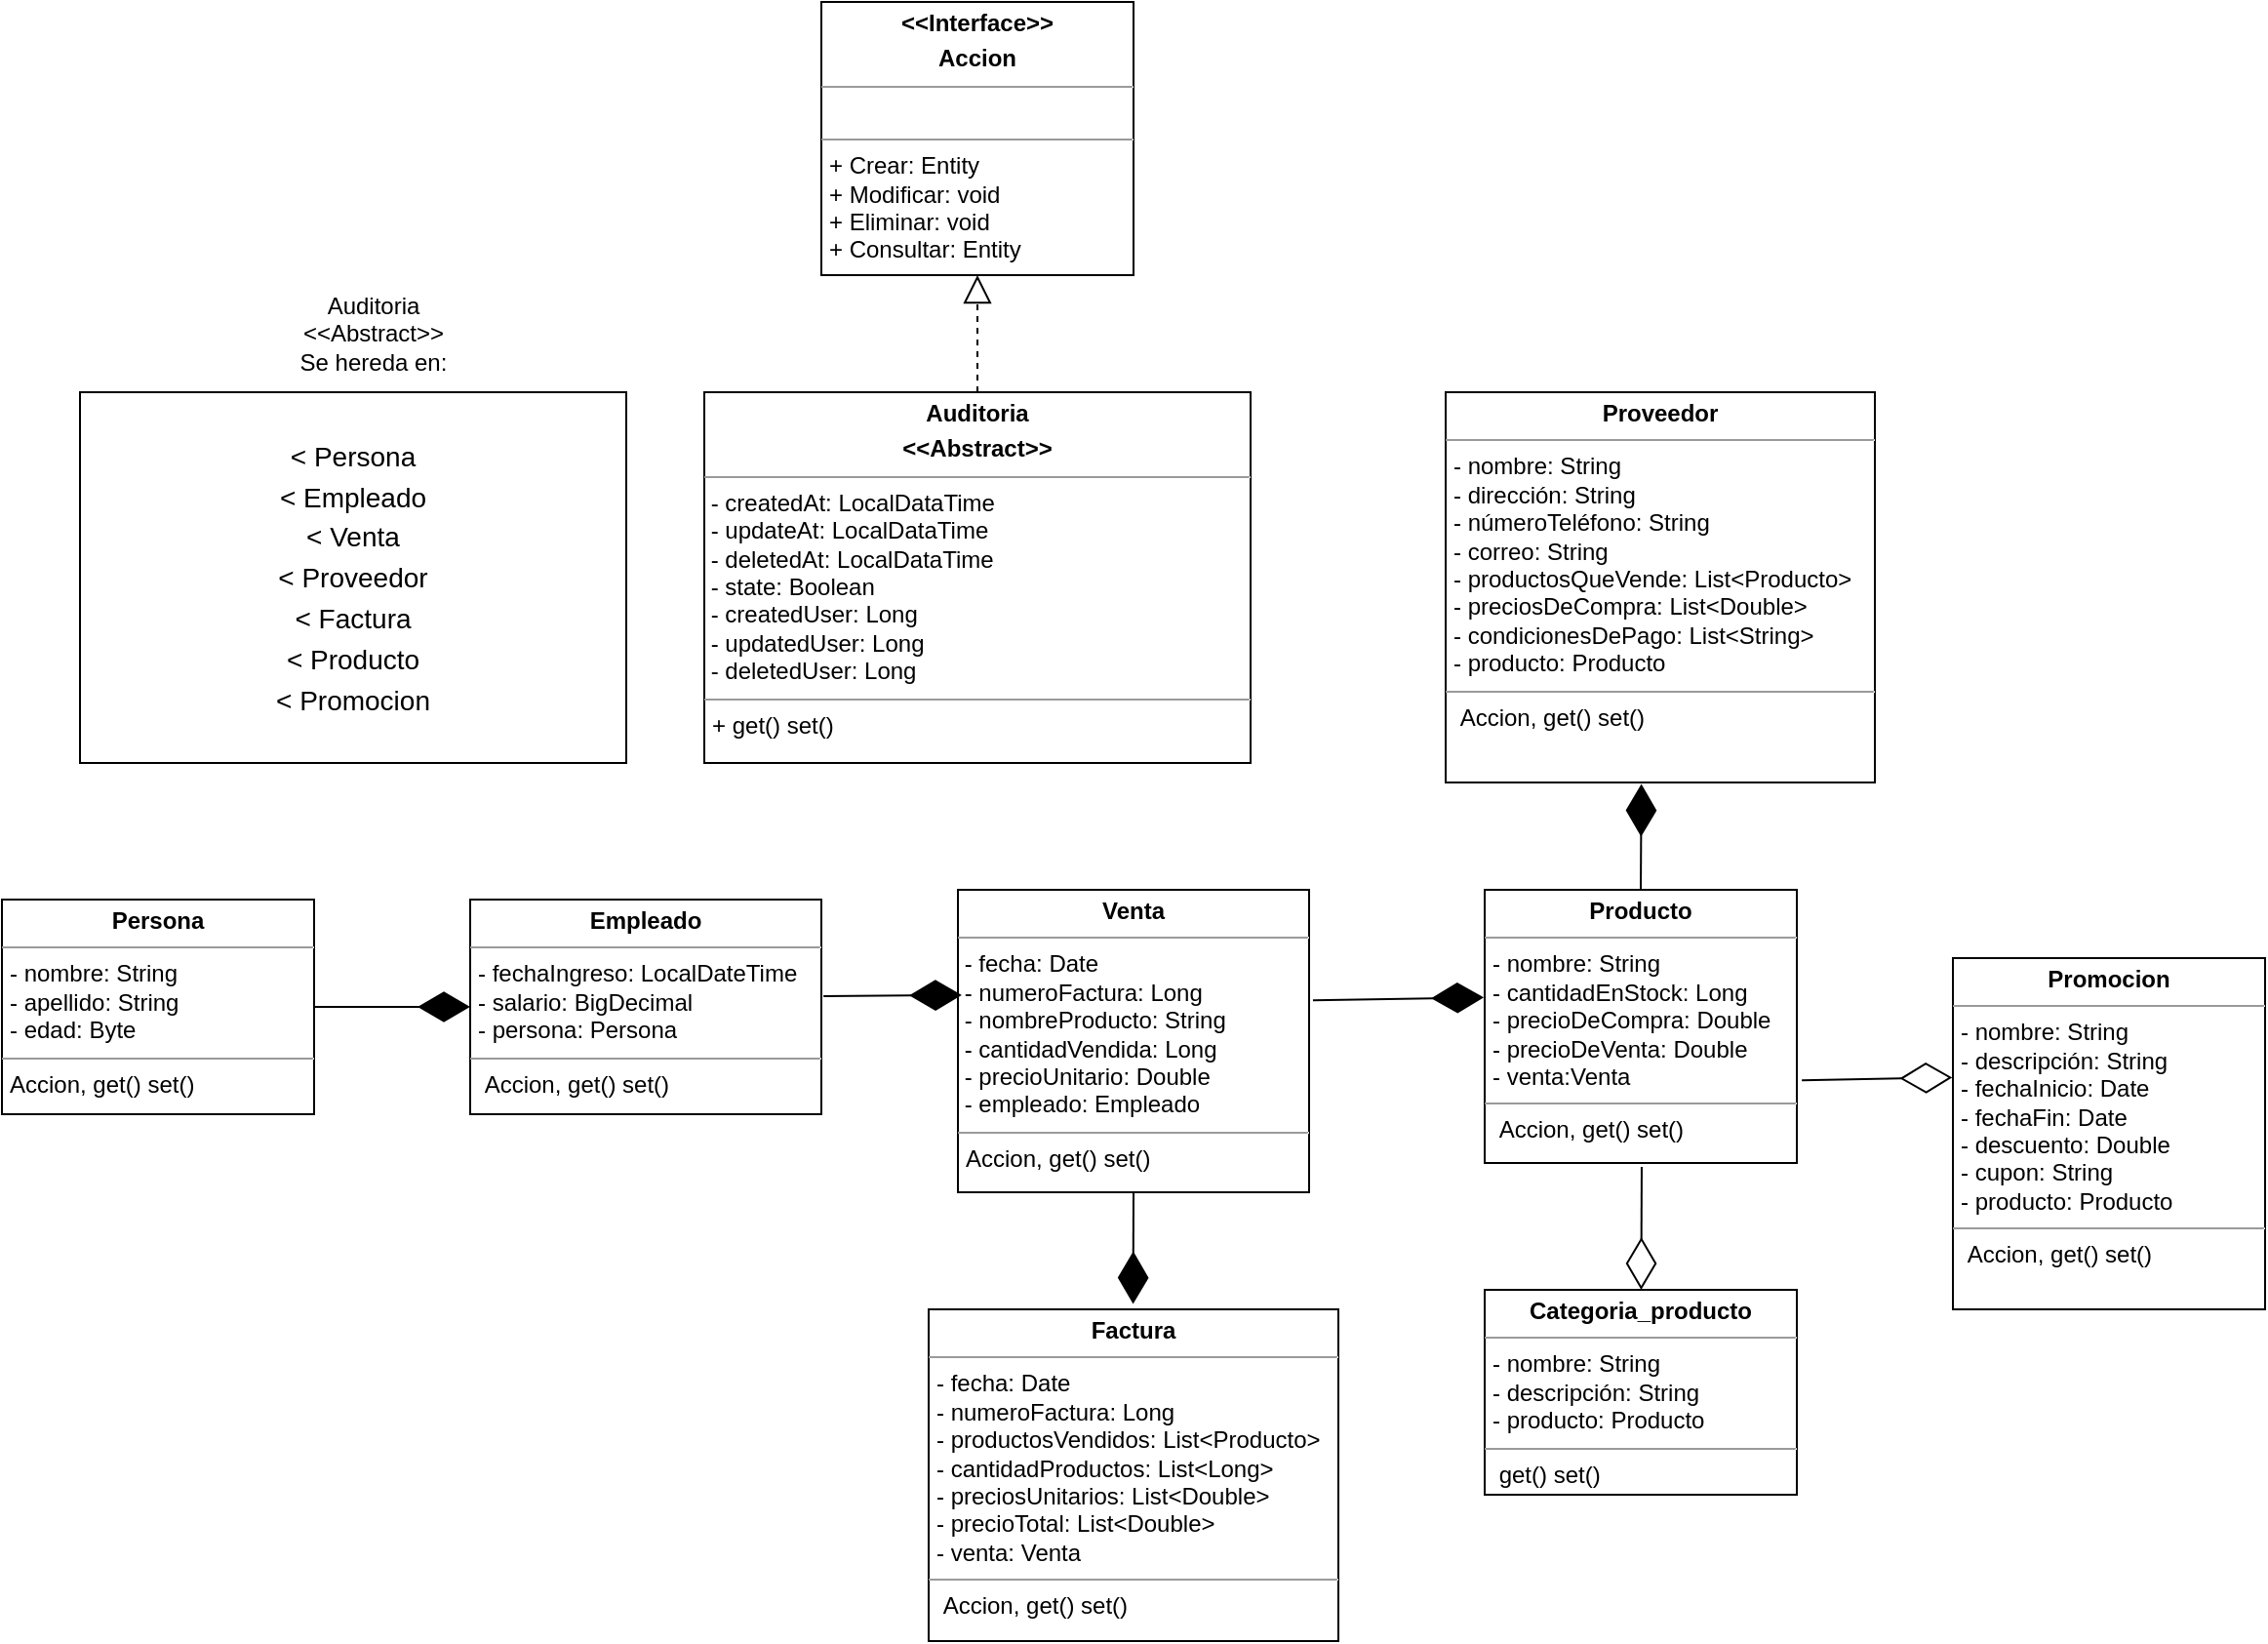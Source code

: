 <mxfile version="21.7.1" type="device">
  <diagram name="Página-1" id="4GcUxK1dPRSd9ja28RKR">
    <mxGraphModel dx="1646" dy="1608" grid="1" gridSize="10" guides="1" tooltips="1" connect="1" arrows="1" fold="1" page="1" pageScale="1" pageWidth="827" pageHeight="1169" math="0" shadow="0">
      <root>
        <mxCell id="0" />
        <mxCell id="1" parent="0" />
        <mxCell id="M27mCfy6WkDgeA-iICXA-1" value="&lt;p style=&quot;margin:0px;margin-top:4px;text-align:center;&quot;&gt;&lt;b&gt;Factura&lt;/b&gt;&lt;/p&gt;&lt;hr size=&quot;1&quot;&gt;&lt;p style=&quot;margin:0px;margin-left:4px;&quot;&gt;- fecha: Date&lt;br&gt;- numeroFactura: Long&lt;br&gt;- productosVendidos: List&amp;lt;Producto&amp;gt;&lt;br&gt;- cantidadProductos: List&amp;lt;Long&amp;gt;&lt;br&gt;- preciosUnitarios: List&amp;lt;Double&amp;gt;&lt;br&gt;- precioTotal: List&amp;lt;Double&amp;gt;&lt;br&gt;&lt;/p&gt;&lt;p style=&quot;margin:0px;margin-left:4px;&quot;&gt;- venta: Venta&lt;/p&gt;&lt;hr size=&quot;1&quot;&gt;&lt;p style=&quot;margin:0px;margin-left:4px;&quot;&gt;&amp;nbsp;Accion, get() set()&lt;br&gt;&lt;/p&gt;" style="verticalAlign=top;align=left;overflow=fill;fontSize=12;fontFamily=Helvetica;html=1;whiteSpace=wrap;" parent="1" vertex="1">
          <mxGeometry x="-105" y="560" width="210" height="170" as="geometry" />
        </mxCell>
        <mxCell id="M27mCfy6WkDgeA-iICXA-2" value="&lt;p style=&quot;margin:0px;margin-top:4px;text-align:center;&quot;&gt;&lt;b&gt;Producto&lt;/b&gt;&lt;/p&gt;&lt;hr size=&quot;1&quot;&gt;&lt;p style=&quot;margin:0px;margin-left:4px;&quot;&gt;- nombre: String&lt;br&gt;- cantidadEnStock: Long&lt;br&gt;- precioDeCompra: Double&lt;br&gt;- precioDeVenta: Double&lt;br&gt;&lt;/p&gt;&lt;p style=&quot;margin:0px;margin-left:4px;&quot;&gt;- venta:Venta&lt;/p&gt;&lt;hr size=&quot;1&quot;&gt;&lt;p style=&quot;margin:0px;margin-left:4px;&quot;&gt;&amp;nbsp;Accion, get() set()&lt;br&gt;&lt;/p&gt;" style="verticalAlign=top;align=left;overflow=fill;fontSize=12;fontFamily=Helvetica;html=1;whiteSpace=wrap;" parent="1" vertex="1">
          <mxGeometry x="180" y="345" width="160" height="140" as="geometry" />
        </mxCell>
        <mxCell id="M27mCfy6WkDgeA-iICXA-3" value="&lt;p style=&quot;margin:0px;margin-top:4px;text-align:center;&quot;&gt;&lt;b&gt;Venta&lt;/b&gt;&lt;/p&gt;&lt;hr size=&quot;1&quot;&gt;&lt;p style=&quot;margin:0px;margin-left:4px;&quot;&gt;&lt;/p&gt;&amp;nbsp;- fecha: Date&lt;br&gt;&amp;nbsp;- numeroFactura: Long&lt;br&gt;&amp;nbsp;- nombreProducto: String&lt;br&gt;&amp;nbsp;- cantidadVendida: Long&lt;br&gt;&amp;nbsp;- precioUnitario: Double&lt;br&gt;&amp;nbsp;- empleado: Empleado&lt;br&gt;&lt;hr size=&quot;1&quot;&gt;&lt;p style=&quot;margin:0px;margin-left:4px;&quot;&gt;Accion, get() set()&lt;br&gt;&lt;/p&gt;" style="verticalAlign=top;align=left;overflow=fill;fontSize=12;fontFamily=Helvetica;html=1;whiteSpace=wrap;" parent="1" vertex="1">
          <mxGeometry x="-90" y="345" width="180" height="155" as="geometry" />
        </mxCell>
        <mxCell id="M27mCfy6WkDgeA-iICXA-4" value="&lt;p style=&quot;margin:0px;margin-top:4px;text-align:center;&quot;&gt;&lt;b&gt;Proveedor&lt;/b&gt;&lt;/p&gt;&lt;hr size=&quot;1&quot;&gt;&lt;p style=&quot;margin:0px;margin-left:4px;&quot;&gt;&lt;span style=&quot;background-color: initial;&quot;&gt;- nombre: String&lt;br&gt;- dirección: String&lt;br&gt;- númeroTeléfono: String&lt;br&gt;- correo: String&lt;br&gt;- productosQueVende: List&amp;lt;Producto&amp;gt;&lt;br&gt;- preciosDeCompra: List&amp;lt;Double&amp;gt;&lt;br&gt;- condicionesDePago: List&amp;lt;String&amp;gt;&lt;/span&gt;&lt;/p&gt;&lt;p style=&quot;margin:0px;margin-left:4px;&quot;&gt;&lt;span style=&quot;background-color: initial;&quot;&gt;- producto: Producto&lt;/span&gt;&lt;/p&gt;&lt;hr size=&quot;1&quot;&gt;&lt;p style=&quot;margin:0px;margin-left:4px;&quot;&gt;&amp;nbsp;Accion, get() set()&lt;br&gt;&lt;/p&gt;" style="verticalAlign=top;align=left;overflow=fill;fontSize=12;fontFamily=Helvetica;html=1;whiteSpace=wrap;" parent="1" vertex="1">
          <mxGeometry x="160" y="90" width="220" height="200" as="geometry" />
        </mxCell>
        <mxCell id="M27mCfy6WkDgeA-iICXA-5" value="&lt;p style=&quot;margin:0px;margin-top:4px;text-align:center;&quot;&gt;&lt;b&gt;Categoria_producto&lt;/b&gt;&lt;/p&gt;&lt;hr size=&quot;1&quot;&gt;&lt;p style=&quot;margin:0px;margin-left:4px;&quot;&gt;&lt;span style=&quot;background-color: initial;&quot;&gt;- nombre: String&lt;br&gt;- descripción: String&lt;/span&gt;&lt;/p&gt;&lt;p style=&quot;margin:0px;margin-left:4px;&quot;&gt;- producto: Producto&lt;/p&gt;&lt;hr size=&quot;1&quot;&gt;&lt;p style=&quot;margin:0px;margin-left:4px;&quot;&gt;&amp;nbsp;get() set()&lt;br&gt;&lt;/p&gt;" style="verticalAlign=top;align=left;overflow=fill;fontSize=12;fontFamily=Helvetica;html=1;whiteSpace=wrap;" parent="1" vertex="1">
          <mxGeometry x="180" y="550" width="160" height="105" as="geometry" />
        </mxCell>
        <mxCell id="M27mCfy6WkDgeA-iICXA-6" value="&lt;p style=&quot;margin:0px;margin-top:4px;text-align:center;&quot;&gt;&lt;b&gt;Promocion&lt;/b&gt;&lt;/p&gt;&lt;hr size=&quot;1&quot;&gt;&lt;p style=&quot;margin:0px;margin-left:4px;&quot;&gt;&lt;span style=&quot;background-color: initial;&quot;&gt;- nombre: String&lt;/span&gt;&lt;br&gt;&lt;/p&gt;&lt;p style=&quot;margin:0px;margin-left:4px;&quot;&gt;- descripción: String&lt;br&gt;- fechaInicio: Date&lt;br&gt;- fechaFin: Date&lt;br&gt;- descuento: Double&lt;br&gt;- cupon: String&lt;br&gt;&lt;/p&gt;&lt;p style=&quot;margin:0px;margin-left:4px;&quot;&gt;- producto: Producto&lt;/p&gt;&lt;hr size=&quot;1&quot;&gt;&lt;p style=&quot;margin:0px;margin-left:4px;&quot;&gt;&amp;nbsp;Accion, get() set()&lt;br&gt;&lt;/p&gt;" style="verticalAlign=top;align=left;overflow=fill;fontSize=12;fontFamily=Helvetica;html=1;whiteSpace=wrap;" parent="1" vertex="1">
          <mxGeometry x="420" y="380" width="160" height="180" as="geometry" />
        </mxCell>
        <mxCell id="M27mCfy6WkDgeA-iICXA-14" value="" style="endArrow=diamondThin;endFill=1;endSize=24;html=1;rounded=0;entryX=0.456;entryY=1.004;entryDx=0;entryDy=0;exitX=0.5;exitY=0;exitDx=0;exitDy=0;entryPerimeter=0;" parent="1" source="M27mCfy6WkDgeA-iICXA-2" target="M27mCfy6WkDgeA-iICXA-4" edge="1">
          <mxGeometry width="160" relative="1" as="geometry">
            <mxPoint x="269" y="580" as="sourcePoint" />
            <mxPoint x="430" y="550" as="targetPoint" />
          </mxGeometry>
        </mxCell>
        <mxCell id="zpc9F8b33lmd0Hfrzcb6-1" value="&lt;p style=&quot;margin:0px;margin-top:4px;text-align:center;&quot;&gt;&lt;b&gt;Auditoria&lt;/b&gt;&lt;/p&gt;&lt;p style=&quot;margin:0px;margin-top:4px;text-align:center;&quot;&gt;&lt;b&gt;&amp;lt;&amp;lt;Abstract&amp;gt;&amp;gt;&lt;/b&gt;&lt;/p&gt;&lt;hr size=&quot;1&quot;&gt;&lt;p style=&quot;margin:0px;margin-left:4px;&quot;&gt;&lt;/p&gt;&amp;nbsp;- createdAt: LocalDataTime&lt;br&gt;&amp;nbsp;- updateAt: LocalDataTime&lt;br&gt;&amp;nbsp;- deletedAt: LocalDataTime&lt;br&gt;&amp;nbsp;- state: Boolean&lt;br&gt;&amp;nbsp;- createdUser: Long&lt;br&gt;&amp;nbsp;- updatedUser: Long&lt;br&gt;&amp;nbsp;- deletedUser: Long&lt;hr size=&quot;1&quot;&gt;&lt;p style=&quot;margin:0px;margin-left:4px;&quot;&gt;+ get() set()&lt;br&gt;&lt;/p&gt;" style="verticalAlign=top;align=left;overflow=fill;fontSize=12;fontFamily=Helvetica;html=1;whiteSpace=wrap;" parent="1" vertex="1">
          <mxGeometry x="-220" y="90" width="280" height="190" as="geometry" />
        </mxCell>
        <mxCell id="zpc9F8b33lmd0Hfrzcb6-2" value="&lt;p style=&quot;margin:0px;margin-top:4px;text-align:center;&quot;&gt;&lt;b&gt;&amp;lt;&amp;lt;Interface&amp;gt;&amp;gt;&lt;/b&gt;&lt;/p&gt;&lt;p style=&quot;margin:0px;margin-top:4px;text-align:center;&quot;&gt;&lt;b&gt;Accion&lt;/b&gt;&lt;/p&gt;&lt;hr size=&quot;1&quot;&gt;&lt;p style=&quot;margin:0px;margin-left:4px;&quot;&gt;&lt;br&gt;&lt;/p&gt;&lt;hr size=&quot;1&quot;&gt;&lt;p style=&quot;margin:0px;margin-left:4px;&quot;&gt;+ Crear: Entity&amp;nbsp;&lt;/p&gt;&lt;p style=&quot;margin:0px;margin-left:4px;&quot;&gt;+ Modificar: void&amp;nbsp;&lt;/p&gt;&lt;p style=&quot;margin:0px;margin-left:4px;&quot;&gt;+ Eliminar: void&amp;nbsp;&lt;/p&gt;&lt;p style=&quot;margin:0px;margin-left:4px;&quot;&gt;+ Consultar: Entity&lt;br&gt;&lt;/p&gt;" style="verticalAlign=top;align=left;overflow=fill;fontSize=12;fontFamily=Helvetica;html=1;whiteSpace=wrap;" parent="1" vertex="1">
          <mxGeometry x="-160" y="-110" width="160" height="140" as="geometry" />
        </mxCell>
        <mxCell id="zpc9F8b33lmd0Hfrzcb6-3" value="&lt;p style=&quot;margin:0px;margin-top:4px;text-align:center;&quot;&gt;&lt;b&gt;Empleado&lt;/b&gt;&lt;/p&gt;&lt;hr size=&quot;1&quot;&gt;&lt;p style=&quot;margin:0px;margin-left:4px;&quot;&gt;- fechaIngreso: LocalDateTime&lt;br style=&quot;border-color: var(--border-color);&quot;&gt;- salario: BigDecimal&lt;br style=&quot;border-color: var(--border-color);&quot;&gt;- persona: Persona&lt;br&gt;&lt;/p&gt;&lt;hr size=&quot;1&quot;&gt;&lt;p style=&quot;margin:0px;margin-left:4px;&quot;&gt;&amp;nbsp;Accion, get() set()&lt;br&gt;&lt;/p&gt;" style="verticalAlign=top;align=left;overflow=fill;fontSize=12;fontFamily=Helvetica;html=1;whiteSpace=wrap;" parent="1" vertex="1">
          <mxGeometry x="-340" y="350" width="180" height="110" as="geometry" />
        </mxCell>
        <mxCell id="zpc9F8b33lmd0Hfrzcb6-4" value="&lt;p style=&quot;margin:0px;margin-top:4px;text-align:center;&quot;&gt;&lt;b&gt;Persona&lt;/b&gt;&lt;/p&gt;&lt;hr size=&quot;1&quot;&gt;&lt;p style=&quot;margin:0px;margin-left:4px;&quot;&gt;- nombre: String&lt;br&gt;- apellido: String&lt;br style=&quot;border-color: var(--border-color);&quot;&gt;- edad: Byte&lt;br&gt;&lt;/p&gt;&lt;hr size=&quot;1&quot;&gt;&lt;p style=&quot;margin:0px;margin-left:4px;&quot;&gt;Accion, get() set()&lt;br&gt;&lt;/p&gt;" style="verticalAlign=top;align=left;overflow=fill;fontSize=12;fontFamily=Helvetica;html=1;whiteSpace=wrap;" parent="1" vertex="1">
          <mxGeometry x="-580" y="350" width="160" height="110" as="geometry" />
        </mxCell>
        <mxCell id="zpc9F8b33lmd0Hfrzcb6-6" value="" style="endArrow=diamondThin;endFill=1;endSize=24;html=1;rounded=0;entryX=0;entryY=0.5;entryDx=0;entryDy=0;exitX=1;exitY=0.5;exitDx=0;exitDy=0;" parent="1" source="zpc9F8b33lmd0Hfrzcb6-4" target="zpc9F8b33lmd0Hfrzcb6-3" edge="1">
          <mxGeometry width="160" relative="1" as="geometry">
            <mxPoint x="-390.42" y="415" as="sourcePoint" />
            <mxPoint x="-390.42" y="360" as="targetPoint" />
          </mxGeometry>
        </mxCell>
        <mxCell id="zpc9F8b33lmd0Hfrzcb6-7" value="" style="endArrow=diamondThin;endFill=1;endSize=24;html=1;rounded=0;entryX=0.011;entryY=0.348;entryDx=0;entryDy=0;exitX=1.006;exitY=0.45;exitDx=0;exitDy=0;entryPerimeter=0;exitPerimeter=0;" parent="1" source="zpc9F8b33lmd0Hfrzcb6-3" target="M27mCfy6WkDgeA-iICXA-3" edge="1">
          <mxGeometry width="160" relative="1" as="geometry">
            <mxPoint x="-180" y="490" as="sourcePoint" />
            <mxPoint x="-100" y="490" as="targetPoint" />
          </mxGeometry>
        </mxCell>
        <mxCell id="zpc9F8b33lmd0Hfrzcb6-8" value="" style="endArrow=diamondThin;endFill=1;endSize=24;html=1;rounded=0;entryX=-0.003;entryY=0.394;entryDx=0;entryDy=0;exitX=1.011;exitY=0.365;exitDx=0;exitDy=0;exitPerimeter=0;entryPerimeter=0;" parent="1" source="M27mCfy6WkDgeA-iICXA-3" target="M27mCfy6WkDgeA-iICXA-2" edge="1">
          <mxGeometry width="160" relative="1" as="geometry">
            <mxPoint x="90" y="404.58" as="sourcePoint" />
            <mxPoint x="170" y="404.58" as="targetPoint" />
          </mxGeometry>
        </mxCell>
        <mxCell id="zpc9F8b33lmd0Hfrzcb6-15" value="" style="endArrow=block;dashed=1;endFill=0;endSize=12;html=1;rounded=0;entryX=0.5;entryY=1;entryDx=0;entryDy=0;exitX=0.5;exitY=0;exitDx=0;exitDy=0;" parent="1" source="zpc9F8b33lmd0Hfrzcb6-1" target="zpc9F8b33lmd0Hfrzcb6-2" edge="1">
          <mxGeometry width="160" relative="1" as="geometry">
            <mxPoint x="-100" y="190" as="sourcePoint" />
            <mxPoint x="60" y="190" as="targetPoint" />
          </mxGeometry>
        </mxCell>
        <mxCell id="zpc9F8b33lmd0Hfrzcb6-16" value="" style="endArrow=diamondThin;endFill=0;endSize=24;html=1;rounded=0;exitX=0.503;exitY=1.014;exitDx=0;exitDy=0;exitPerimeter=0;" parent="1" source="M27mCfy6WkDgeA-iICXA-2" target="M27mCfy6WkDgeA-iICXA-5" edge="1">
          <mxGeometry width="160" relative="1" as="geometry">
            <mxPoint x="260" y="480" as="sourcePoint" />
            <mxPoint x="-490" y="545" as="targetPoint" />
          </mxGeometry>
        </mxCell>
        <mxCell id="zpc9F8b33lmd0Hfrzcb6-17" value="" style="endArrow=diamondThin;endFill=1;endSize=24;html=1;rounded=0;entryX=0.499;entryY=-0.016;entryDx=0;entryDy=0;exitX=0.5;exitY=1;exitDx=0;exitDy=0;entryPerimeter=0;" parent="1" source="M27mCfy6WkDgeA-iICXA-3" target="M27mCfy6WkDgeA-iICXA-1" edge="1">
          <mxGeometry width="160" relative="1" as="geometry">
            <mxPoint x="270" y="290" as="sourcePoint" />
            <mxPoint x="270" y="360" as="targetPoint" />
          </mxGeometry>
        </mxCell>
        <mxCell id="9721cdv24i6xWTDWcozI-1" value="" style="endArrow=diamondThin;endFill=0;endSize=24;html=1;rounded=0;exitX=1.016;exitY=0.697;exitDx=0;exitDy=0;entryX=-0.002;entryY=0.34;entryDx=0;entryDy=0;entryPerimeter=0;exitPerimeter=0;" edge="1" parent="1" source="M27mCfy6WkDgeA-iICXA-2" target="M27mCfy6WkDgeA-iICXA-6">
          <mxGeometry width="160" relative="1" as="geometry">
            <mxPoint x="370" y="497.5" as="sourcePoint" />
            <mxPoint x="370" y="442.5" as="targetPoint" />
          </mxGeometry>
        </mxCell>
        <mxCell id="9721cdv24i6xWTDWcozI-2" value="&lt;p style=&quot;margin: 4px 0px 0px; font-size: 14px;&quot;&gt;&lt;font style=&quot;font-size: 14px;&quot;&gt;&lt;br&gt;&lt;/font&gt;&lt;/p&gt;&lt;p style=&quot;margin: 4px 0px 0px; font-size: 14px;&quot;&gt;&lt;font style=&quot;font-size: 14px;&quot;&gt;&amp;lt; Persona&lt;/font&gt;&lt;/p&gt;&lt;p style=&quot;margin: 4px 0px 0px; font-size: 14px;&quot;&gt;&lt;font style=&quot;font-size: 14px;&quot;&gt;&amp;lt; Empleado&lt;/font&gt;&lt;/p&gt;&lt;p style=&quot;margin: 4px 0px 0px; font-size: 14px;&quot;&gt;&lt;font style=&quot;font-size: 14px;&quot;&gt;&amp;lt; Venta&lt;/font&gt;&lt;/p&gt;&lt;p style=&quot;margin: 4px 0px 0px; font-size: 14px;&quot;&gt;&lt;font style=&quot;font-size: 14px;&quot;&gt;&amp;lt; Proveedor&lt;/font&gt;&lt;/p&gt;&lt;p style=&quot;margin: 4px 0px 0px; font-size: 14px;&quot;&gt;&lt;font style=&quot;font-size: 14px;&quot;&gt;&amp;lt; Factura&lt;/font&gt;&lt;/p&gt;&lt;p style=&quot;margin: 4px 0px 0px; font-size: 14px;&quot;&gt;&lt;font style=&quot;font-size: 14px;&quot;&gt;&amp;lt; Producto&lt;/font&gt;&lt;/p&gt;&lt;p style=&quot;margin: 4px 0px 0px; font-size: 14px;&quot;&gt;&lt;font style=&quot;font-size: 14px;&quot;&gt;&amp;lt; Promocion&lt;/font&gt;&lt;/p&gt;" style="verticalAlign=top;align=center;overflow=fill;fontSize=12;fontFamily=Helvetica;html=1;whiteSpace=wrap;" vertex="1" parent="1">
          <mxGeometry x="-540" y="90" width="280" height="190" as="geometry" />
        </mxCell>
        <mxCell id="9721cdv24i6xWTDWcozI-3" value="Auditoria&lt;br&gt;&amp;lt;&amp;lt;Abstract&amp;gt;&amp;gt;&lt;br&gt;Se hereda en:" style="text;html=1;align=center;verticalAlign=middle;resizable=0;points=[];autosize=1;strokeColor=none;fillColor=none;" vertex="1" parent="1">
          <mxGeometry x="-440" y="30" width="100" height="60" as="geometry" />
        </mxCell>
      </root>
    </mxGraphModel>
  </diagram>
</mxfile>
